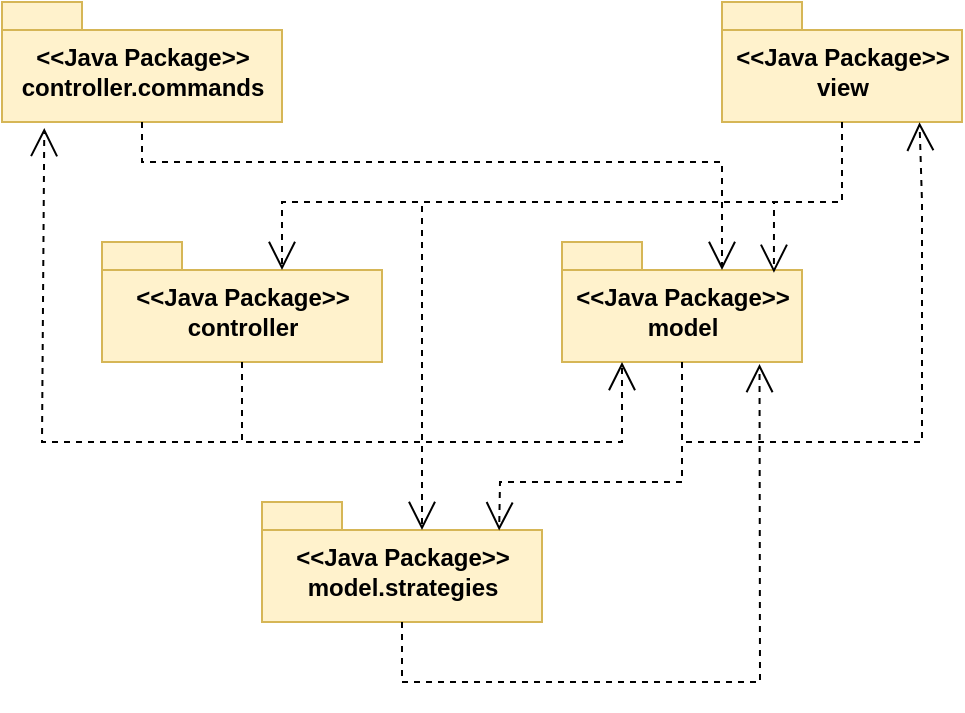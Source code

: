 <mxfile version="15.5.8" type="device"><diagram id="HrXv2JJikI0dxO2J1gBG" name="Page-1"><mxGraphModel dx="1038" dy="547" grid="1" gridSize="10" guides="1" tooltips="1" connect="1" arrows="1" fold="1" page="1" pageScale="1" pageWidth="827" pageHeight="1169" math="0" shadow="0"><root><mxCell id="0"/><mxCell id="1" parent="0"/><mxCell id="NAn6IaSEYDRkSpVawFFg-1" value="&amp;lt;&amp;lt;Java Package&amp;gt;&amp;gt;&lt;br&gt;controller.commands" style="shape=folder;fontStyle=1;spacingTop=10;tabWidth=40;tabHeight=14;tabPosition=left;html=1;fillColor=#fff2cc;strokeColor=#d6b656;" vertex="1" parent="1"><mxGeometry x="180" y="60" width="140" height="60" as="geometry"/></mxCell><mxCell id="NAn6IaSEYDRkSpVawFFg-2" value="&amp;lt;&amp;lt;Java Package&amp;gt;&amp;gt;&lt;br&gt;controller" style="shape=folder;fontStyle=1;spacingTop=10;tabWidth=40;tabHeight=14;tabPosition=left;html=1;fillColor=#fff2cc;strokeColor=#d6b656;" vertex="1" parent="1"><mxGeometry x="230" y="180" width="140" height="60" as="geometry"/></mxCell><mxCell id="NAn6IaSEYDRkSpVawFFg-4" value="&amp;lt;&amp;lt;Java Package&amp;gt;&amp;gt;&lt;br&gt;view" style="shape=folder;fontStyle=1;spacingTop=10;tabWidth=40;tabHeight=14;tabPosition=left;html=1;fillColor=#fff2cc;strokeColor=#d6b656;" vertex="1" parent="1"><mxGeometry x="540" y="60" width="120" height="60" as="geometry"/></mxCell><mxCell id="NAn6IaSEYDRkSpVawFFg-5" value="&amp;lt;&amp;lt;Java Package&amp;gt;&amp;gt;&lt;br&gt;model" style="shape=folder;fontStyle=1;spacingTop=10;tabWidth=40;tabHeight=14;tabPosition=left;html=1;fillColor=#fff2cc;strokeColor=#d6b656;" vertex="1" parent="1"><mxGeometry x="460" y="180" width="120" height="60" as="geometry"/></mxCell><mxCell id="NAn6IaSEYDRkSpVawFFg-6" value="&amp;lt;&amp;lt;Java Package&amp;gt;&amp;gt;&lt;br&gt;model.strategies" style="shape=folder;fontStyle=1;spacingTop=10;tabWidth=40;tabHeight=14;tabPosition=left;html=1;fillColor=#fff2cc;strokeColor=#d6b656;" vertex="1" parent="1"><mxGeometry x="310" y="310" width="140" height="60" as="geometry"/></mxCell><mxCell id="NAn6IaSEYDRkSpVawFFg-7" value="Use" style="endArrow=open;endSize=12;dashed=1;html=1;rounded=0;entryX=0.151;entryY=1.05;entryDx=0;entryDy=0;entryPerimeter=0;exitX=0.5;exitY=1;exitDx=0;exitDy=0;exitPerimeter=0;fontColor=none;noLabel=1;" edge="1" parent="1" source="NAn6IaSEYDRkSpVawFFg-2" target="NAn6IaSEYDRkSpVawFFg-1"><mxGeometry width="160" relative="1" as="geometry"><mxPoint x="330" y="260" as="sourcePoint"/><mxPoint x="490" y="260" as="targetPoint"/><Array as="points"><mxPoint x="300" y="280"/><mxPoint x="200" y="280"/></Array></mxGeometry></mxCell><mxCell id="NAn6IaSEYDRkSpVawFFg-8" value="Use" style="endArrow=open;endSize=12;dashed=1;html=1;rounded=0;exitX=0.5;exitY=1;exitDx=0;exitDy=0;exitPerimeter=0;entryX=0.25;entryY=1;entryDx=0;entryDy=0;entryPerimeter=0;fontColor=none;noLabel=1;" edge="1" parent="1" source="NAn6IaSEYDRkSpVawFFg-2" target="NAn6IaSEYDRkSpVawFFg-5"><mxGeometry width="160" relative="1" as="geometry"><mxPoint x="330" y="260" as="sourcePoint"/><mxPoint x="490" y="260" as="targetPoint"/><Array as="points"><mxPoint x="300" y="280"/><mxPoint x="490" y="280"/></Array></mxGeometry></mxCell><mxCell id="NAn6IaSEYDRkSpVawFFg-10" value="Use" style="endArrow=open;endSize=12;dashed=1;html=1;rounded=0;exitX=0.5;exitY=1;exitDx=0;exitDy=0;exitPerimeter=0;entryX=0.883;entryY=0.257;entryDx=0;entryDy=0;entryPerimeter=0;fontColor=none;noLabel=1;" edge="1" parent="1" source="NAn6IaSEYDRkSpVawFFg-4" target="NAn6IaSEYDRkSpVawFFg-5"><mxGeometry width="160" relative="1" as="geometry"><mxPoint x="330" y="260" as="sourcePoint"/><mxPoint x="490" y="260" as="targetPoint"/><Array as="points"><mxPoint x="600" y="160"/><mxPoint x="566" y="160"/></Array></mxGeometry></mxCell><mxCell id="NAn6IaSEYDRkSpVawFFg-11" value="Use" style="endArrow=open;endSize=12;dashed=1;html=1;rounded=0;exitX=0.5;exitY=1;exitDx=0;exitDy=0;exitPerimeter=0;entryX=0;entryY=0;entryDx=80;entryDy=14;entryPerimeter=0;fontColor=none;noLabel=1;" edge="1" parent="1" source="NAn6IaSEYDRkSpVawFFg-4" target="NAn6IaSEYDRkSpVawFFg-6"><mxGeometry x="-0.116" width="160" relative="1" as="geometry"><mxPoint x="330" y="260" as="sourcePoint"/><mxPoint x="490" y="260" as="targetPoint"/><Array as="points"><mxPoint x="600" y="160"/><mxPoint x="390" y="160"/></Array><mxPoint as="offset"/></mxGeometry></mxCell><mxCell id="NAn6IaSEYDRkSpVawFFg-12" value="Use" style="endArrow=open;endSize=12;dashed=1;html=1;rounded=0;exitX=0.5;exitY=1;exitDx=0;exitDy=0;exitPerimeter=0;entryX=0;entryY=0;entryDx=90;entryDy=14;entryPerimeter=0;fontColor=none;noLabel=1;" edge="1" parent="1" source="NAn6IaSEYDRkSpVawFFg-4" target="NAn6IaSEYDRkSpVawFFg-2"><mxGeometry x="0.25" width="160" relative="1" as="geometry"><mxPoint x="330" y="260" as="sourcePoint"/><mxPoint x="490" y="260" as="targetPoint"/><Array as="points"><mxPoint x="600" y="160"/><mxPoint x="390" y="160"/><mxPoint x="320" y="160"/></Array><mxPoint as="offset"/></mxGeometry></mxCell><mxCell id="NAn6IaSEYDRkSpVawFFg-13" value="Use" style="endArrow=open;endSize=12;dashed=1;html=1;rounded=0;exitX=0.5;exitY=1;exitDx=0;exitDy=0;exitPerimeter=0;entryX=0.847;entryY=0.237;entryDx=0;entryDy=0;entryPerimeter=0;fontColor=none;noLabel=1;" edge="1" parent="1" source="NAn6IaSEYDRkSpVawFFg-5" target="NAn6IaSEYDRkSpVawFFg-6"><mxGeometry width="160" relative="1" as="geometry"><mxPoint x="330" y="260" as="sourcePoint"/><mxPoint x="490" y="260" as="targetPoint"/><Array as="points"><mxPoint x="520" y="300"/><mxPoint x="429" y="300"/></Array></mxGeometry></mxCell><mxCell id="NAn6IaSEYDRkSpVawFFg-14" value="Use" style="endArrow=open;endSize=12;dashed=1;rounded=0;exitX=0.5;exitY=1;exitDx=0;exitDy=0;exitPerimeter=0;anchorPointDirection=1;html=1;align=center;labelBorderColor=none;horizontal=1;verticalAlign=middle;fontColor=none;noLabel=1;entryX=0.823;entryY=1.003;entryDx=0;entryDy=0;entryPerimeter=0;" edge="1" parent="1" source="NAn6IaSEYDRkSpVawFFg-5" target="NAn6IaSEYDRkSpVawFFg-4"><mxGeometry width="160" relative="1" as="geometry"><mxPoint x="330" y="260" as="sourcePoint"/><mxPoint x="660" y="160" as="targetPoint"/><Array as="points"><mxPoint x="520" y="280"/><mxPoint x="640" y="280"/><mxPoint x="640" y="160"/></Array></mxGeometry></mxCell><mxCell id="NAn6IaSEYDRkSpVawFFg-15" value="Use" style="endArrow=open;endSize=12;dashed=1;html=1;rounded=0;labelBorderColor=none;fontColor=none;align=center;verticalAlign=middle;exitX=0.5;exitY=1;exitDx=0;exitDy=0;exitPerimeter=0;entryX=0.823;entryY=1.017;entryDx=0;entryDy=0;entryPerimeter=0;noLabel=1;" edge="1" parent="1" source="NAn6IaSEYDRkSpVawFFg-6" target="NAn6IaSEYDRkSpVawFFg-5"><mxGeometry width="160" relative="1" as="geometry"><mxPoint x="330" y="260" as="sourcePoint"/><mxPoint x="490" y="260" as="targetPoint"/><Array as="points"><mxPoint x="380" y="400"/><mxPoint x="559" y="400"/></Array></mxGeometry></mxCell><mxCell id="NAn6IaSEYDRkSpVawFFg-16" value="Use" style="endArrow=open;endSize=12;dashed=1;html=1;rounded=0;labelBorderColor=none;fontColor=none;align=center;verticalAlign=middle;exitX=0.5;exitY=1;exitDx=0;exitDy=0;exitPerimeter=0;noLabel=1;entryX=0;entryY=0;entryDx=80;entryDy=14;entryPerimeter=0;" edge="1" parent="1" source="NAn6IaSEYDRkSpVawFFg-1" target="NAn6IaSEYDRkSpVawFFg-5"><mxGeometry width="160" relative="1" as="geometry"><mxPoint x="220" y="150" as="sourcePoint"/><mxPoint x="270" y="160" as="targetPoint"/><Array as="points"><mxPoint x="250" y="140"/><mxPoint x="540" y="140"/></Array></mxGeometry></mxCell></root></mxGraphModel></diagram></mxfile>